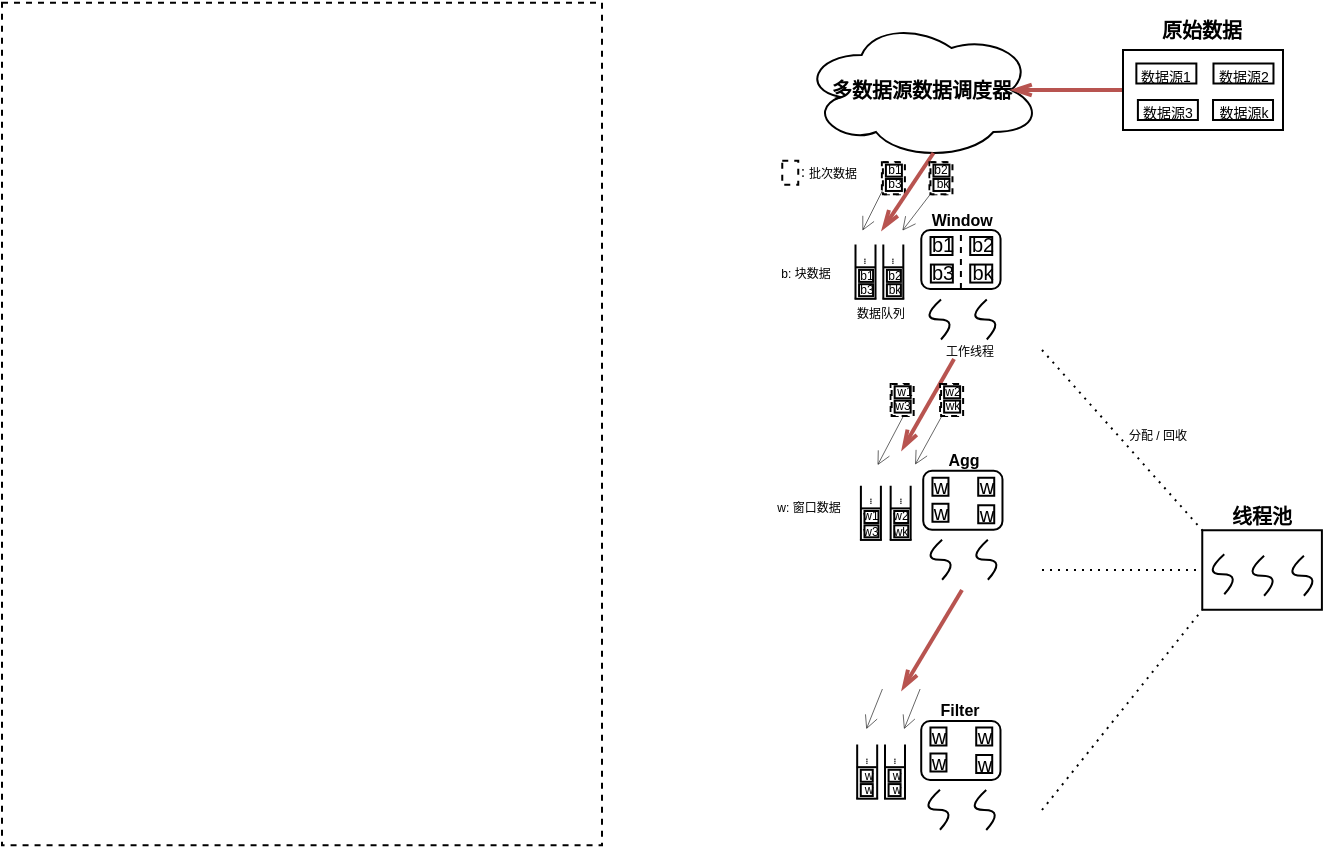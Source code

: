<mxfile version="16.1.0" type="github">
  <diagram id="TM8jc4NBS-P3mIar8RK_" name="第 1 页">
    <mxGraphModel dx="121" dy="525" grid="1" gridSize="10" guides="1" tooltips="1" connect="1" arrows="1" fold="1" page="1" pageScale="1" pageWidth="827" pageHeight="1169" math="0" shadow="0">
      <root>
        <mxCell id="0" />
        <mxCell id="1" parent="0" />
        <mxCell id="N-SnZ-NA4u7T5Xd_cY-z-521" value="" style="rounded=0;whiteSpace=wrap;html=1;sketch=0;fontSize=6;dashed=1;" parent="1" vertex="1">
          <mxGeometry x="1359.95" y="136.16" width="9" height="16" as="geometry" />
        </mxCell>
        <mxCell id="N-SnZ-NA4u7T5Xd_cY-z-418" value="" style="rounded=0;whiteSpace=wrap;html=1;sketch=0;fontSize=8;dashed=1;" parent="1" vertex="1">
          <mxGeometry x="920" y="56.36" width="300" height="421.28" as="geometry" />
        </mxCell>
        <mxCell id="N-SnZ-NA4u7T5Xd_cY-z-477" value="" style="rounded=0;whiteSpace=wrap;html=1;sketch=0;fontSize=6;dashed=1;" parent="1" vertex="1">
          <mxGeometry x="1360.45" y="136.16" width="11" height="16" as="geometry" />
        </mxCell>
        <mxCell id="N-SnZ-NA4u7T5Xd_cY-z-318" value="" style="rounded=0;whiteSpace=wrap;html=1;fontSize=10;strokeWidth=1;" parent="1" vertex="1">
          <mxGeometry x="1480.5" y="80" width="80" height="40" as="geometry" />
        </mxCell>
        <mxCell id="N-SnZ-NA4u7T5Xd_cY-z-319" value="&lt;font style=&quot;font-size: 7px&quot;&gt;数据源1&lt;/font&gt;" style="rounded=0;whiteSpace=wrap;html=1;fontSize=10;strokeWidth=1;" parent="1" vertex="1">
          <mxGeometry x="1487.18" y="86.75" width="30" height="10" as="geometry" />
        </mxCell>
        <mxCell id="N-SnZ-NA4u7T5Xd_cY-z-320" value="&lt;font style=&quot;font-size: 7px&quot;&gt;数据源2&lt;/font&gt;" style="rounded=0;whiteSpace=wrap;html=1;fontSize=10;strokeWidth=1;" parent="1" vertex="1">
          <mxGeometry x="1525.74" y="86.75" width="30" height="10" as="geometry" />
        </mxCell>
        <mxCell id="N-SnZ-NA4u7T5Xd_cY-z-322" value="&lt;font style=&quot;font-size: 7px&quot;&gt;数据源k&lt;/font&gt;" style="rounded=0;whiteSpace=wrap;html=1;fontSize=10;strokeWidth=1;" parent="1" vertex="1">
          <mxGeometry x="1525.51" y="105" width="30" height="10" as="geometry" />
        </mxCell>
        <mxCell id="N-SnZ-NA4u7T5Xd_cY-z-323" value="&lt;font size=&quot;1&quot;&gt;&lt;b&gt;多数据源数据调度器&lt;/b&gt;&lt;/font&gt;" style="ellipse;shape=cloud;whiteSpace=wrap;html=1;fontSize=5;strokeWidth=1;" parent="1" vertex="1">
          <mxGeometry x="1319.88" y="65" width="119.76" height="70" as="geometry" />
        </mxCell>
        <mxCell id="N-SnZ-NA4u7T5Xd_cY-z-324" value="&lt;font style=&quot;font-size: 10px&quot;&gt;&lt;b&gt;原始数据&lt;/b&gt;&lt;/font&gt;" style="text;html=1;strokeColor=none;fillColor=none;align=center;verticalAlign=middle;whiteSpace=wrap;rounded=0;sketch=0;" parent="1" vertex="1">
          <mxGeometry x="1496.36" y="60" width="48.29" height="20" as="geometry" />
        </mxCell>
        <mxCell id="N-SnZ-NA4u7T5Xd_cY-z-327" value="" style="rounded=1;whiteSpace=wrap;html=1;" parent="1" vertex="1">
          <mxGeometry x="1379.64" y="170" width="39.63" height="29.5" as="geometry" />
        </mxCell>
        <mxCell id="N-SnZ-NA4u7T5Xd_cY-z-328" value="" style="curved=1;endArrow=none;html=1;endFill=0;endSize=6;strokeWidth=1;" parent="1" edge="1">
          <mxGeometry width="50" height="50" relative="1" as="geometry">
            <mxPoint x="1412.39" y="224.75" as="sourcePoint" />
            <mxPoint x="1412.39" y="204.75" as="targetPoint" />
            <Array as="points">
              <mxPoint x="1421.39" y="214.75" />
              <mxPoint x="1401.39" y="214.75" />
            </Array>
          </mxGeometry>
        </mxCell>
        <mxCell id="N-SnZ-NA4u7T5Xd_cY-z-329" value="" style="curved=1;endArrow=none;html=1;endFill=0;" parent="1" edge="1">
          <mxGeometry width="50" height="50" relative="1" as="geometry">
            <mxPoint x="1389.51" y="224.75" as="sourcePoint" />
            <mxPoint x="1389.51" y="204.75" as="targetPoint" />
            <Array as="points">
              <mxPoint x="1398.51" y="214.75" />
              <mxPoint x="1378.51" y="214.75" />
            </Array>
          </mxGeometry>
        </mxCell>
        <mxCell id="N-SnZ-NA4u7T5Xd_cY-z-330" value="" style="shape=partialRectangle;whiteSpace=wrap;html=1;top=0;bottom=0;fillColor=none;" parent="1" vertex="1">
          <mxGeometry x="1346.75" y="177.81" width="10" height="26" as="geometry" />
        </mxCell>
        <mxCell id="N-SnZ-NA4u7T5Xd_cY-z-331" value="&lt;font style=&quot;font-size: 8px&quot;&gt;&lt;b&gt;&amp;nbsp;Window&lt;/b&gt;&lt;/font&gt;" style="text;html=1;strokeColor=none;fillColor=none;align=center;verticalAlign=middle;whiteSpace=wrap;rounded=0;fontSize=9;" parent="1" vertex="1">
          <mxGeometry x="1379.46" y="160" width="40" height="10" as="geometry" />
        </mxCell>
        <mxCell id="N-SnZ-NA4u7T5Xd_cY-z-332" value="&lt;font style=&quot;line-height: 1.4 ; font-size: 6px&quot;&gt;数据队列&lt;/font&gt;" style="text;html=1;strokeColor=none;fillColor=none;align=center;verticalAlign=middle;whiteSpace=wrap;rounded=0;fontSize=9;" parent="1" vertex="1">
          <mxGeometry x="1344.12" y="206.75" width="30.5" height="8.75" as="geometry" />
        </mxCell>
        <mxCell id="N-SnZ-NA4u7T5Xd_cY-z-333" value="&lt;font style=&quot;font-size: 6px&quot;&gt;工作线程&lt;/font&gt;" style="text;html=1;strokeColor=none;fillColor=none;align=center;verticalAlign=middle;whiteSpace=wrap;rounded=0;fontSize=9;" parent="1" vertex="1">
          <mxGeometry x="1388.02" y="225.5" width="31.98" height="9" as="geometry" />
        </mxCell>
        <mxCell id="N-SnZ-NA4u7T5Xd_cY-z-334" value="" style="rounded=0;whiteSpace=wrap;html=1;strokeWidth=1;" parent="1" vertex="1">
          <mxGeometry x="1348.54" y="189.94" width="7" height="6" as="geometry" />
        </mxCell>
        <mxCell id="N-SnZ-NA4u7T5Xd_cY-z-335" value="&lt;font style=&quot;font-size: 6px&quot;&gt;b1&lt;/font&gt;" style="text;html=1;strokeColor=none;fillColor=none;align=center;verticalAlign=middle;whiteSpace=wrap;rounded=0;fontSize=9;" parent="1" vertex="1">
          <mxGeometry x="1347.79" y="188.78" width="8.5" height="6" as="geometry" />
        </mxCell>
        <mxCell id="N-SnZ-NA4u7T5Xd_cY-z-336" value="" style="rounded=0;whiteSpace=wrap;html=1;strokeWidth=1;" parent="1" vertex="1">
          <mxGeometry x="1384.26" y="173.5" width="11" height="9" as="geometry" />
        </mxCell>
        <mxCell id="N-SnZ-NA4u7T5Xd_cY-z-337" value="&lt;font style=&quot;font-size: 10px&quot;&gt;b1&lt;/font&gt;" style="text;html=1;strokeColor=none;fillColor=none;align=center;verticalAlign=middle;whiteSpace=wrap;rounded=0;fontSize=9;" parent="1" vertex="1">
          <mxGeometry x="1385.74" y="174.62" width="8.5" height="5.75" as="geometry" />
        </mxCell>
        <mxCell id="N-SnZ-NA4u7T5Xd_cY-z-344" value="" style="endArrow=none;html=1;rounded=0;fontSize=7;endSize=6;strokeColor=default;strokeWidth=1;" parent="1" edge="1">
          <mxGeometry width="50" height="50" relative="1" as="geometry">
            <mxPoint x="1346.25" y="204.41" as="sourcePoint" />
            <mxPoint x="1357.25" y="204.41" as="targetPoint" />
          </mxGeometry>
        </mxCell>
        <mxCell id="N-SnZ-NA4u7T5Xd_cY-z-345" value="" style="endArrow=none;html=1;rounded=0;fontSize=7;endSize=6;strokeColor=default;strokeWidth=1;" parent="1" edge="1">
          <mxGeometry width="50" height="50" relative="1" as="geometry">
            <mxPoint x="1346.54" y="188.64" as="sourcePoint" />
            <mxPoint x="1356.54" y="188.64" as="targetPoint" />
          </mxGeometry>
        </mxCell>
        <mxCell id="N-SnZ-NA4u7T5Xd_cY-z-355" value="" style="rounded=1;whiteSpace=wrap;html=1;" parent="1" vertex="1">
          <mxGeometry x="1380.61" y="290.38" width="39.63" height="29.5" as="geometry" />
        </mxCell>
        <mxCell id="N-SnZ-NA4u7T5Xd_cY-z-356" value="" style="curved=1;endArrow=none;html=1;endFill=0;endSize=6;strokeWidth=1;" parent="1" edge="1">
          <mxGeometry width="50" height="50" relative="1" as="geometry">
            <mxPoint x="1412.93" y="344.88" as="sourcePoint" />
            <mxPoint x="1412.93" y="324.88" as="targetPoint" />
            <Array as="points">
              <mxPoint x="1421.93" y="334.88" />
              <mxPoint x="1401.93" y="334.88" />
            </Array>
          </mxGeometry>
        </mxCell>
        <mxCell id="N-SnZ-NA4u7T5Xd_cY-z-357" value="" style="curved=1;endArrow=none;html=1;endFill=0;" parent="1" edge="1">
          <mxGeometry width="50" height="50" relative="1" as="geometry">
            <mxPoint x="1390.05" y="344.88" as="sourcePoint" />
            <mxPoint x="1390.05" y="324.88" as="targetPoint" />
            <Array as="points">
              <mxPoint x="1399.05" y="334.88" />
              <mxPoint x="1379.05" y="334.88" />
            </Array>
          </mxGeometry>
        </mxCell>
        <mxCell id="N-SnZ-NA4u7T5Xd_cY-z-359" value="&lt;font style=&quot;font-size: 8px&quot;&gt;&lt;b&gt;Agg&lt;/b&gt;&lt;/font&gt;" style="text;html=1;strokeColor=none;fillColor=none;align=center;verticalAlign=middle;whiteSpace=wrap;rounded=0;fontSize=9;" parent="1" vertex="1">
          <mxGeometry x="1380.61" y="280.13" width="40.06" height="10" as="geometry" />
        </mxCell>
        <mxCell id="N-SnZ-NA4u7T5Xd_cY-z-362" value="" style="rounded=0;whiteSpace=wrap;html=1;strokeWidth=1;" parent="1" vertex="1">
          <mxGeometry x="1385.23" y="293.88" width="8" height="9" as="geometry" />
        </mxCell>
        <mxCell id="N-SnZ-NA4u7T5Xd_cY-z-363" value="&lt;font style=&quot;font-size: 10px&quot;&gt;w&lt;/font&gt;" style="text;html=1;strokeColor=none;fillColor=none;align=center;verticalAlign=middle;whiteSpace=wrap;rounded=0;fontSize=9;" parent="1" vertex="1">
          <mxGeometry x="1384.73" y="294.38" width="8.5" height="6.5" as="geometry" />
        </mxCell>
        <mxCell id="N-SnZ-NA4u7T5Xd_cY-z-364" value="" style="rounded=0;whiteSpace=wrap;html=1;strokeWidth=1;" parent="1" vertex="1">
          <mxGeometry x="1385.23" y="306.88" width="8" height="9" as="geometry" />
        </mxCell>
        <mxCell id="N-SnZ-NA4u7T5Xd_cY-z-365" value="&lt;font style=&quot;font-size: 10px&quot;&gt;w&lt;/font&gt;" style="text;html=1;strokeColor=none;fillColor=none;align=center;verticalAlign=middle;whiteSpace=wrap;rounded=0;fontSize=9;" parent="1" vertex="1">
          <mxGeometry x="1384.73" y="307.63" width="8.5" height="6.5" as="geometry" />
        </mxCell>
        <mxCell id="N-SnZ-NA4u7T5Xd_cY-z-366" value="" style="rounded=0;whiteSpace=wrap;html=1;strokeWidth=1;" parent="1" vertex="1">
          <mxGeometry x="1408.11" y="293.88" width="8" height="9" as="geometry" />
        </mxCell>
        <mxCell id="N-SnZ-NA4u7T5Xd_cY-z-367" value="&lt;font style=&quot;font-size: 10px&quot;&gt;w&lt;/font&gt;" style="text;html=1;strokeColor=none;fillColor=none;align=center;verticalAlign=middle;whiteSpace=wrap;rounded=0;fontSize=9;" parent="1" vertex="1">
          <mxGeometry x="1408.11" y="294.63" width="8.5" height="6.5" as="geometry" />
        </mxCell>
        <mxCell id="N-SnZ-NA4u7T5Xd_cY-z-368" value="" style="rounded=0;whiteSpace=wrap;html=1;strokeWidth=1;" parent="1" vertex="1">
          <mxGeometry x="1408.11" y="307.63" width="8" height="9" as="geometry" />
        </mxCell>
        <mxCell id="N-SnZ-NA4u7T5Xd_cY-z-369" value="&lt;font style=&quot;font-size: 10px&quot;&gt;w&lt;/font&gt;" style="text;html=1;strokeColor=none;fillColor=none;align=center;verticalAlign=middle;whiteSpace=wrap;rounded=0;fontSize=9;" parent="1" vertex="1">
          <mxGeometry x="1408.11" y="308.38" width="8.5" height="6.5" as="geometry" />
        </mxCell>
        <mxCell id="N-SnZ-NA4u7T5Xd_cY-z-381" value="" style="rounded=1;whiteSpace=wrap;html=1;" parent="1" vertex="1">
          <mxGeometry x="1379.61" y="415.5" width="39.63" height="29.5" as="geometry" />
        </mxCell>
        <mxCell id="N-SnZ-NA4u7T5Xd_cY-z-382" value="" style="curved=1;endArrow=none;html=1;endFill=0;endSize=6;strokeWidth=1;" parent="1" edge="1">
          <mxGeometry width="50" height="50" relative="1" as="geometry">
            <mxPoint x="1412.11" y="470" as="sourcePoint" />
            <mxPoint x="1412.11" y="450" as="targetPoint" />
            <Array as="points">
              <mxPoint x="1421.11" y="460" />
              <mxPoint x="1401.11" y="460" />
            </Array>
          </mxGeometry>
        </mxCell>
        <mxCell id="N-SnZ-NA4u7T5Xd_cY-z-383" value="" style="curved=1;endArrow=none;html=1;endFill=0;" parent="1" edge="1">
          <mxGeometry width="50" height="50" relative="1" as="geometry">
            <mxPoint x="1388.98" y="469.88" as="sourcePoint" />
            <mxPoint x="1388.98" y="449.88" as="targetPoint" />
            <Array as="points">
              <mxPoint x="1397.98" y="459.88" />
              <mxPoint x="1377.98" y="459.88" />
            </Array>
          </mxGeometry>
        </mxCell>
        <mxCell id="N-SnZ-NA4u7T5Xd_cY-z-385" value="&lt;font style=&quot;font-size: 8px&quot;&gt;&lt;b&gt;Filter&lt;/b&gt;&lt;/font&gt;" style="text;html=1;strokeColor=none;fillColor=none;align=center;verticalAlign=middle;whiteSpace=wrap;rounded=0;fontSize=9;" parent="1" vertex="1">
          <mxGeometry x="1378.8" y="405.25" width="40.06" height="10" as="geometry" />
        </mxCell>
        <mxCell id="N-SnZ-NA4u7T5Xd_cY-z-388" value="" style="rounded=0;whiteSpace=wrap;html=1;strokeWidth=1;" parent="1" vertex="1">
          <mxGeometry x="1384.23" y="418.75" width="8" height="9" as="geometry" />
        </mxCell>
        <mxCell id="N-SnZ-NA4u7T5Xd_cY-z-389" value="&lt;font style=&quot;font-size: 10px&quot;&gt;w&lt;/font&gt;" style="text;html=1;strokeColor=none;fillColor=none;align=center;verticalAlign=middle;whiteSpace=wrap;rounded=0;fontSize=9;" parent="1" vertex="1">
          <mxGeometry x="1383.73" y="419.25" width="8.5" height="6.5" as="geometry" />
        </mxCell>
        <mxCell id="N-SnZ-NA4u7T5Xd_cY-z-390" value="" style="rounded=0;whiteSpace=wrap;html=1;strokeWidth=1;" parent="1" vertex="1">
          <mxGeometry x="1384.23" y="431.75" width="8" height="9" as="geometry" />
        </mxCell>
        <mxCell id="N-SnZ-NA4u7T5Xd_cY-z-391" value="&lt;font style=&quot;font-size: 10px&quot;&gt;w&lt;/font&gt;" style="text;html=1;strokeColor=none;fillColor=none;align=center;verticalAlign=middle;whiteSpace=wrap;rounded=0;fontSize=9;" parent="1" vertex="1">
          <mxGeometry x="1383.73" y="432.5" width="8.5" height="6.5" as="geometry" />
        </mxCell>
        <mxCell id="N-SnZ-NA4u7T5Xd_cY-z-392" value="" style="rounded=0;whiteSpace=wrap;html=1;strokeWidth=1;" parent="1" vertex="1">
          <mxGeometry x="1407.11" y="418.75" width="8" height="9" as="geometry" />
        </mxCell>
        <mxCell id="N-SnZ-NA4u7T5Xd_cY-z-393" value="&lt;font style=&quot;font-size: 10px&quot;&gt;w&lt;/font&gt;" style="text;html=1;strokeColor=none;fillColor=none;align=center;verticalAlign=middle;whiteSpace=wrap;rounded=0;fontSize=9;" parent="1" vertex="1">
          <mxGeometry x="1407.11" y="419.5" width="8.5" height="6.5" as="geometry" />
        </mxCell>
        <mxCell id="N-SnZ-NA4u7T5Xd_cY-z-394" value="" style="rounded=0;whiteSpace=wrap;html=1;strokeWidth=1;" parent="1" vertex="1">
          <mxGeometry x="1407.11" y="432.5" width="8" height="9" as="geometry" />
        </mxCell>
        <mxCell id="N-SnZ-NA4u7T5Xd_cY-z-395" value="&lt;font style=&quot;font-size: 10px&quot;&gt;w&lt;/font&gt;" style="text;html=1;strokeColor=none;fillColor=none;align=center;verticalAlign=middle;whiteSpace=wrap;rounded=0;fontSize=9;" parent="1" vertex="1">
          <mxGeometry x="1406.61" y="433.25" width="8.5" height="6.5" as="geometry" />
        </mxCell>
        <mxCell id="N-SnZ-NA4u7T5Xd_cY-z-407" value="" style="rounded=0;whiteSpace=wrap;html=1;" parent="1" vertex="1">
          <mxGeometry x="1520.13" y="320.13" width="59.82" height="39.75" as="geometry" />
        </mxCell>
        <mxCell id="N-SnZ-NA4u7T5Xd_cY-z-408" value="" style="curved=1;endArrow=none;html=1;endFill=0;" parent="1" edge="1">
          <mxGeometry width="50" height="50" relative="1" as="geometry">
            <mxPoint x="1531.13" y="352.13" as="sourcePoint" />
            <mxPoint x="1531.13" y="332.13" as="targetPoint" />
            <Array as="points">
              <mxPoint x="1540.13" y="342.13" />
              <mxPoint x="1520.13" y="342.13" />
            </Array>
          </mxGeometry>
        </mxCell>
        <mxCell id="N-SnZ-NA4u7T5Xd_cY-z-409" value="" style="curved=1;endArrow=none;html=1;endFill=0;" parent="1" edge="1">
          <mxGeometry width="50" height="50" relative="1" as="geometry">
            <mxPoint x="1551.04" y="352.88" as="sourcePoint" />
            <mxPoint x="1551.04" y="332.88" as="targetPoint" />
            <Array as="points">
              <mxPoint x="1560.04" y="342.88" />
              <mxPoint x="1540.04" y="342.88" />
            </Array>
          </mxGeometry>
        </mxCell>
        <mxCell id="N-SnZ-NA4u7T5Xd_cY-z-410" value="" style="curved=1;endArrow=none;html=1;endFill=0;" parent="1" edge="1">
          <mxGeometry width="50" height="50" relative="1" as="geometry">
            <mxPoint x="1570.95" y="352.88" as="sourcePoint" />
            <mxPoint x="1570.95" y="332.88" as="targetPoint" />
            <Array as="points">
              <mxPoint x="1579.95" y="342.88" />
              <mxPoint x="1559.95" y="342.88" />
            </Array>
          </mxGeometry>
        </mxCell>
        <mxCell id="N-SnZ-NA4u7T5Xd_cY-z-411" value="&lt;b&gt;&lt;font style=&quot;font-size: 10px&quot;&gt;线程池&lt;/font&gt;&lt;/b&gt;" style="text;html=1;strokeColor=none;fillColor=none;align=center;verticalAlign=middle;whiteSpace=wrap;rounded=0;sketch=0;fontSize=8;" parent="1" vertex="1">
          <mxGeometry x="1529.92" y="303" width="40.25" height="19" as="geometry" />
        </mxCell>
        <mxCell id="N-SnZ-NA4u7T5Xd_cY-z-412" value="" style="endArrow=none;dashed=1;html=1;dashPattern=1 3;strokeWidth=1;rounded=1;sketch=0;fontSize=8;curved=0;entryX=0;entryY=0;entryDx=0;entryDy=0;" parent="1" target="N-SnZ-NA4u7T5Xd_cY-z-407" edge="1">
          <mxGeometry width="50" height="50" relative="1" as="geometry">
            <mxPoint x="1440" y="230" as="sourcePoint" />
            <mxPoint x="1530" y="340" as="targetPoint" />
          </mxGeometry>
        </mxCell>
        <mxCell id="N-SnZ-NA4u7T5Xd_cY-z-413" value="&lt;font style=&quot;font-size: 6px&quot;&gt;分配 / 回收&lt;/font&gt;" style="text;html=1;strokeColor=none;fillColor=none;align=center;verticalAlign=middle;whiteSpace=wrap;rounded=0;sketch=0;fontSize=8;" parent="1" vertex="1">
          <mxGeometry x="1477.95" y="266.32" width="40" height="12" as="geometry" />
        </mxCell>
        <mxCell id="N-SnZ-NA4u7T5Xd_cY-z-414" value="" style="endArrow=none;dashed=1;html=1;dashPattern=1 3;strokeWidth=1;rounded=1;sketch=0;fontSize=8;curved=0;entryX=0;entryY=0.5;entryDx=0;entryDy=0;" parent="1" target="N-SnZ-NA4u7T5Xd_cY-z-407" edge="1">
          <mxGeometry width="50" height="50" relative="1" as="geometry">
            <mxPoint x="1440" y="340" as="sourcePoint" />
            <mxPoint x="1510" y="340" as="targetPoint" />
          </mxGeometry>
        </mxCell>
        <mxCell id="N-SnZ-NA4u7T5Xd_cY-z-415" value="" style="endArrow=none;dashed=1;html=1;dashPattern=1 3;strokeWidth=1;rounded=1;sketch=0;fontSize=8;curved=0;entryX=0;entryY=1;entryDx=0;entryDy=0;" parent="1" target="N-SnZ-NA4u7T5Xd_cY-z-407" edge="1">
          <mxGeometry width="50" height="50" relative="1" as="geometry">
            <mxPoint x="1440" y="460" as="sourcePoint" />
            <mxPoint x="1530" y="360" as="targetPoint" />
          </mxGeometry>
        </mxCell>
        <mxCell id="N-SnZ-NA4u7T5Xd_cY-z-416" value="&lt;font style=&quot;font-size: 6px&quot;&gt;b: 块数据&lt;/font&gt;" style="text;html=1;strokeColor=none;fillColor=none;align=center;verticalAlign=middle;whiteSpace=wrap;rounded=0;sketch=0;fontSize=8;" parent="1" vertex="1">
          <mxGeometry x="1300.24" y="182.5" width="43.88" height="17.75" as="geometry" />
        </mxCell>
        <mxCell id="N-SnZ-NA4u7T5Xd_cY-z-417" value="&lt;font style=&quot;font-size: 6px&quot;&gt;w: 窗口数据&lt;/font&gt;" style="text;html=1;strokeColor=none;fillColor=none;align=center;verticalAlign=middle;whiteSpace=wrap;rounded=0;sketch=0;fontSize=8;" parent="1" vertex="1">
          <mxGeometry x="1303.49" y="298.87" width="40.88" height="17.75" as="geometry" />
        </mxCell>
        <mxCell id="N-SnZ-NA4u7T5Xd_cY-z-419" value="" style="endArrow=openThin;html=1;rounded=1;sketch=0;fontSize=8;curved=0;endFill=0;entryX=0.875;entryY=0.5;entryDx=0;entryDy=0;entryPerimeter=0;fillColor=#f8cecc;strokeColor=#b85450;strokeWidth=2;" parent="1" target="N-SnZ-NA4u7T5Xd_cY-z-323" edge="1">
          <mxGeometry width="50" height="50" relative="1" as="geometry">
            <mxPoint x="1480" y="100" as="sourcePoint" />
            <mxPoint x="1420" y="100" as="targetPoint" />
          </mxGeometry>
        </mxCell>
        <mxCell id="N-SnZ-NA4u7T5Xd_cY-z-420" value="" style="endArrow=openThin;html=1;rounded=1;sketch=0;fontSize=8;curved=0;exitX=0.55;exitY=0.95;exitDx=0;exitDy=0;exitPerimeter=0;endFill=0;fillColor=#f8cecc;strokeColor=#b85450;strokeWidth=2;" parent="1" source="N-SnZ-NA4u7T5Xd_cY-z-323" edge="1">
          <mxGeometry width="50" height="50" relative="1" as="geometry">
            <mxPoint x="1061.49" y="326" as="sourcePoint" />
            <mxPoint x="1360" y="170" as="targetPoint" />
          </mxGeometry>
        </mxCell>
        <mxCell id="N-SnZ-NA4u7T5Xd_cY-z-423" value="" style="endArrow=openThin;html=1;rounded=1;sketch=0;fontSize=8;curved=0;endFill=0;exitX=0.25;exitY=1;exitDx=0;exitDy=0;fillColor=#f8cecc;strokeColor=#b85450;strokeWidth=2;" parent="1" source="N-SnZ-NA4u7T5Xd_cY-z-333" edge="1">
          <mxGeometry width="50" height="50" relative="1" as="geometry">
            <mxPoint x="1380" y="226.88" as="sourcePoint" />
            <mxPoint x="1370" y="280" as="targetPoint" />
          </mxGeometry>
        </mxCell>
        <mxCell id="N-SnZ-NA4u7T5Xd_cY-z-426" value="" style="endArrow=openThin;html=1;rounded=1;sketch=0;fontSize=8;curved=0;endFill=0;fillColor=#f8cecc;strokeColor=#b85450;strokeWidth=2;" parent="1" edge="1">
          <mxGeometry width="50" height="50" relative="1" as="geometry">
            <mxPoint x="1400" y="350" as="sourcePoint" />
            <mxPoint x="1370" y="400" as="targetPoint" />
          </mxGeometry>
        </mxCell>
        <mxCell id="N-SnZ-NA4u7T5Xd_cY-z-454" value="&lt;p style=&quot;line-height: 0.2&quot;&gt;.&lt;br&gt;.&lt;br&gt;.&lt;/p&gt;" style="text;html=1;strokeColor=none;fillColor=none;align=center;verticalAlign=middle;whiteSpace=wrap;rounded=0;sketch=0;fontSize=6;" parent="1" vertex="1">
          <mxGeometry x="1347.29" y="178.78" width="9" height="10" as="geometry" />
        </mxCell>
        <mxCell id="N-SnZ-NA4u7T5Xd_cY-z-458" value="" style="endArrow=none;dashed=1;html=1;rounded=1;sketch=0;fontSize=6;curved=0;entryX=0.5;entryY=0;entryDx=0;entryDy=0;exitX=0.5;exitY=1;exitDx=0;exitDy=0;" parent="1" source="N-SnZ-NA4u7T5Xd_cY-z-327" target="N-SnZ-NA4u7T5Xd_cY-z-327" edge="1">
          <mxGeometry width="50" height="50" relative="1" as="geometry">
            <mxPoint x="1450" y="210" as="sourcePoint" />
            <mxPoint x="1500" y="160" as="targetPoint" />
          </mxGeometry>
        </mxCell>
        <mxCell id="N-SnZ-NA4u7T5Xd_cY-z-459" value="" style="rounded=0;whiteSpace=wrap;html=1;strokeWidth=1;" parent="1" vertex="1">
          <mxGeometry x="1348.54" y="197.1" width="7" height="6" as="geometry" />
        </mxCell>
        <mxCell id="N-SnZ-NA4u7T5Xd_cY-z-460" value="&lt;font style=&quot;font-size: 6px&quot;&gt;b3&lt;/font&gt;" style="text;html=1;strokeColor=none;fillColor=none;align=center;verticalAlign=middle;whiteSpace=wrap;rounded=0;fontSize=9;" parent="1" vertex="1">
          <mxGeometry x="1347.79" y="195.94" width="8.5" height="6" as="geometry" />
        </mxCell>
        <mxCell id="N-SnZ-NA4u7T5Xd_cY-z-461" value="" style="shape=partialRectangle;whiteSpace=wrap;html=1;top=0;bottom=0;fillColor=none;" parent="1" vertex="1">
          <mxGeometry x="1360.66" y="177.81" width="10" height="26" as="geometry" />
        </mxCell>
        <mxCell id="N-SnZ-NA4u7T5Xd_cY-z-462" value="" style="rounded=0;whiteSpace=wrap;html=1;strokeWidth=1;" parent="1" vertex="1">
          <mxGeometry x="1362.45" y="189.94" width="7" height="6" as="geometry" />
        </mxCell>
        <mxCell id="N-SnZ-NA4u7T5Xd_cY-z-463" value="&lt;font style=&quot;font-size: 6px&quot;&gt;b2&lt;/font&gt;" style="text;html=1;strokeColor=none;fillColor=none;align=center;verticalAlign=middle;whiteSpace=wrap;rounded=0;fontSize=9;" parent="1" vertex="1">
          <mxGeometry x="1361.7" y="188.78" width="8.5" height="6" as="geometry" />
        </mxCell>
        <mxCell id="N-SnZ-NA4u7T5Xd_cY-z-464" value="" style="endArrow=none;html=1;rounded=0;fontSize=7;endSize=6;strokeColor=default;strokeWidth=1;" parent="1" edge="1">
          <mxGeometry width="50" height="50" relative="1" as="geometry">
            <mxPoint x="1360.16" y="204.41" as="sourcePoint" />
            <mxPoint x="1371.16" y="204.41" as="targetPoint" />
          </mxGeometry>
        </mxCell>
        <mxCell id="N-SnZ-NA4u7T5Xd_cY-z-465" value="" style="endArrow=none;html=1;rounded=0;fontSize=7;endSize=6;strokeColor=default;strokeWidth=1;" parent="1" edge="1">
          <mxGeometry width="50" height="50" relative="1" as="geometry">
            <mxPoint x="1360.45" y="188.64" as="sourcePoint" />
            <mxPoint x="1370.45" y="188.64" as="targetPoint" />
          </mxGeometry>
        </mxCell>
        <mxCell id="N-SnZ-NA4u7T5Xd_cY-z-466" value="&lt;p style=&quot;line-height: 0.2&quot;&gt;.&lt;br&gt;.&lt;br&gt;.&lt;/p&gt;" style="text;html=1;strokeColor=none;fillColor=none;align=center;verticalAlign=middle;whiteSpace=wrap;rounded=0;sketch=0;fontSize=6;" parent="1" vertex="1">
          <mxGeometry x="1361.2" y="178.78" width="9" height="10" as="geometry" />
        </mxCell>
        <mxCell id="N-SnZ-NA4u7T5Xd_cY-z-467" value="" style="rounded=0;whiteSpace=wrap;html=1;strokeWidth=1;" parent="1" vertex="1">
          <mxGeometry x="1362.45" y="197.1" width="7" height="6" as="geometry" />
        </mxCell>
        <mxCell id="N-SnZ-NA4u7T5Xd_cY-z-468" value="&lt;font style=&quot;font-size: 6px&quot;&gt;bk&lt;/font&gt;" style="text;html=1;strokeColor=none;fillColor=none;align=center;verticalAlign=middle;whiteSpace=wrap;rounded=0;fontSize=9;" parent="1" vertex="1">
          <mxGeometry x="1361.7" y="195.94" width="8.5" height="6" as="geometry" />
        </mxCell>
        <mxCell id="N-SnZ-NA4u7T5Xd_cY-z-470" value="" style="rounded=0;whiteSpace=wrap;html=1;strokeWidth=1;" parent="1" vertex="1">
          <mxGeometry x="1361.95" y="137.32" width="8" height="6" as="geometry" />
        </mxCell>
        <mxCell id="N-SnZ-NA4u7T5Xd_cY-z-471" value="&lt;font style=&quot;font-size: 6px&quot;&gt;b1&lt;/font&gt;" style="text;html=1;strokeColor=none;fillColor=none;align=center;verticalAlign=middle;whiteSpace=wrap;rounded=0;fontSize=9;" parent="1" vertex="1">
          <mxGeometry x="1361.7" y="136.16" width="8.5" height="6" as="geometry" />
        </mxCell>
        <mxCell id="N-SnZ-NA4u7T5Xd_cY-z-475" value="" style="rounded=0;whiteSpace=wrap;html=1;strokeWidth=1;" parent="1" vertex="1">
          <mxGeometry x="1361.95" y="144.48" width="8" height="6" as="geometry" />
        </mxCell>
        <mxCell id="N-SnZ-NA4u7T5Xd_cY-z-476" value="&lt;font style=&quot;font-size: 6px&quot;&gt;b3&lt;/font&gt;" style="text;html=1;strokeColor=none;fillColor=none;align=center;verticalAlign=middle;whiteSpace=wrap;rounded=0;fontSize=9;" parent="1" vertex="1">
          <mxGeometry x="1361.95" y="143.32" width="8.5" height="6" as="geometry" />
        </mxCell>
        <mxCell id="N-SnZ-NA4u7T5Xd_cY-z-499" value="" style="shape=partialRectangle;whiteSpace=wrap;html=1;top=0;bottom=0;fillColor=none;" parent="1" vertex="1">
          <mxGeometry x="1347.59" y="427.75" width="10" height="26" as="geometry" />
        </mxCell>
        <mxCell id="N-SnZ-NA4u7T5Xd_cY-z-500" value="" style="rounded=0;whiteSpace=wrap;html=1;strokeWidth=1;" parent="1" vertex="1">
          <mxGeometry x="1349.38" y="439.88" width="6" height="6" as="geometry" />
        </mxCell>
        <mxCell id="N-SnZ-NA4u7T5Xd_cY-z-501" value="&lt;font style=&quot;font-size: 6px&quot;&gt;w&lt;/font&gt;" style="text;html=1;strokeColor=none;fillColor=none;align=center;verticalAlign=middle;whiteSpace=wrap;rounded=0;fontSize=9;" parent="1" vertex="1">
          <mxGeometry x="1348.63" y="438.72" width="8.5" height="6" as="geometry" />
        </mxCell>
        <mxCell id="N-SnZ-NA4u7T5Xd_cY-z-502" value="" style="endArrow=none;html=1;rounded=0;fontSize=7;endSize=6;strokeColor=default;strokeWidth=1;" parent="1" edge="1">
          <mxGeometry width="50" height="50" relative="1" as="geometry">
            <mxPoint x="1347.09" y="454.35" as="sourcePoint" />
            <mxPoint x="1358.09" y="454.35" as="targetPoint" />
          </mxGeometry>
        </mxCell>
        <mxCell id="N-SnZ-NA4u7T5Xd_cY-z-503" value="" style="endArrow=none;html=1;rounded=0;fontSize=7;endSize=6;strokeColor=default;strokeWidth=1;" parent="1" edge="1">
          <mxGeometry width="50" height="50" relative="1" as="geometry">
            <mxPoint x="1347.38" y="438.58" as="sourcePoint" />
            <mxPoint x="1357.38" y="438.58" as="targetPoint" />
          </mxGeometry>
        </mxCell>
        <mxCell id="N-SnZ-NA4u7T5Xd_cY-z-504" value="&lt;p style=&quot;line-height: 0.2&quot;&gt;.&lt;br&gt;.&lt;br&gt;.&lt;/p&gt;" style="text;html=1;strokeColor=none;fillColor=none;align=center;verticalAlign=middle;whiteSpace=wrap;rounded=0;sketch=0;fontSize=6;" parent="1" vertex="1">
          <mxGeometry x="1348.13" y="428.72" width="9" height="10" as="geometry" />
        </mxCell>
        <mxCell id="N-SnZ-NA4u7T5Xd_cY-z-505" value="" style="rounded=0;whiteSpace=wrap;html=1;strokeWidth=1;" parent="1" vertex="1">
          <mxGeometry x="1349.38" y="447.04" width="6" height="6" as="geometry" />
        </mxCell>
        <mxCell id="N-SnZ-NA4u7T5Xd_cY-z-506" value="&lt;font style=&quot;font-size: 6px&quot;&gt;w&lt;/font&gt;" style="text;html=1;strokeColor=none;fillColor=none;align=center;verticalAlign=middle;whiteSpace=wrap;rounded=0;fontSize=9;" parent="1" vertex="1">
          <mxGeometry x="1348.63" y="445.88" width="8.5" height="6" as="geometry" />
        </mxCell>
        <mxCell id="N-SnZ-NA4u7T5Xd_cY-z-507" value="" style="shape=partialRectangle;whiteSpace=wrap;html=1;top=0;bottom=0;fillColor=none;" parent="1" vertex="1">
          <mxGeometry x="1361.5" y="427.75" width="10" height="26" as="geometry" />
        </mxCell>
        <mxCell id="N-SnZ-NA4u7T5Xd_cY-z-508" value="" style="rounded=0;whiteSpace=wrap;html=1;strokeWidth=1;" parent="1" vertex="1">
          <mxGeometry x="1363.29" y="439.88" width="6" height="6" as="geometry" />
        </mxCell>
        <mxCell id="N-SnZ-NA4u7T5Xd_cY-z-509" value="&lt;font style=&quot;font-size: 6px&quot;&gt;w&lt;/font&gt;" style="text;html=1;strokeColor=none;fillColor=none;align=center;verticalAlign=middle;whiteSpace=wrap;rounded=0;fontSize=9;" parent="1" vertex="1">
          <mxGeometry x="1362.54" y="438.72" width="8.5" height="6" as="geometry" />
        </mxCell>
        <mxCell id="N-SnZ-NA4u7T5Xd_cY-z-510" value="" style="endArrow=none;html=1;rounded=0;fontSize=7;endSize=6;strokeColor=default;strokeWidth=1;" parent="1" edge="1">
          <mxGeometry width="50" height="50" relative="1" as="geometry">
            <mxPoint x="1361.0" y="454.35" as="sourcePoint" />
            <mxPoint x="1372" y="454.35" as="targetPoint" />
          </mxGeometry>
        </mxCell>
        <mxCell id="N-SnZ-NA4u7T5Xd_cY-z-511" value="" style="endArrow=none;html=1;rounded=0;fontSize=7;endSize=6;strokeColor=default;strokeWidth=1;" parent="1" edge="1">
          <mxGeometry width="50" height="50" relative="1" as="geometry">
            <mxPoint x="1361.29" y="438.58" as="sourcePoint" />
            <mxPoint x="1371.29" y="438.58" as="targetPoint" />
          </mxGeometry>
        </mxCell>
        <mxCell id="N-SnZ-NA4u7T5Xd_cY-z-512" value="&lt;p style=&quot;line-height: 0.2&quot;&gt;.&lt;br&gt;.&lt;br&gt;.&lt;/p&gt;" style="text;html=1;strokeColor=none;fillColor=none;align=center;verticalAlign=middle;whiteSpace=wrap;rounded=0;sketch=0;fontSize=6;" parent="1" vertex="1">
          <mxGeometry x="1362.04" y="428.72" width="9" height="10" as="geometry" />
        </mxCell>
        <mxCell id="N-SnZ-NA4u7T5Xd_cY-z-513" value="" style="rounded=0;whiteSpace=wrap;html=1;strokeWidth=1;" parent="1" vertex="1">
          <mxGeometry x="1363.29" y="447.04" width="6" height="6" as="geometry" />
        </mxCell>
        <mxCell id="N-SnZ-NA4u7T5Xd_cY-z-514" value="&lt;font style=&quot;font-size: 6px&quot;&gt;w&lt;/font&gt;" style="text;html=1;strokeColor=none;fillColor=none;align=center;verticalAlign=middle;whiteSpace=wrap;rounded=0;fontSize=9;" parent="1" vertex="1">
          <mxGeometry x="1362.54" y="445.88" width="8.5" height="6" as="geometry" />
        </mxCell>
        <mxCell id="N-SnZ-NA4u7T5Xd_cY-z-520" value="&lt;font style=&quot;font-size: 7px&quot;&gt;数据源3&lt;/font&gt;" style="rounded=0;whiteSpace=wrap;html=1;fontSize=10;strokeWidth=1;" parent="1" vertex="1">
          <mxGeometry x="1487.95" y="105" width="30" height="10" as="geometry" />
        </mxCell>
        <mxCell id="AdIuGmh6w0Zo5zslEujJ-15" value="" style="endArrow=none;html=1;rounded=0;fontSize=3;entryX=0.006;entryY=0.865;entryDx=0;entryDy=0;entryPerimeter=0;strokeWidth=0.3;startArrow=open;startFill=0;" edge="1" parent="1" target="N-SnZ-NA4u7T5Xd_cY-z-521">
          <mxGeometry width="50" height="50" relative="1" as="geometry">
            <mxPoint x="1350" y="170" as="sourcePoint" />
            <mxPoint x="1350" y="160" as="targetPoint" />
          </mxGeometry>
        </mxCell>
        <mxCell id="AdIuGmh6w0Zo5zslEujJ-16" value="" style="endArrow=none;html=1;rounded=0;fontSize=3;entryX=0;entryY=1;entryDx=0;entryDy=0;strokeWidth=0.3;startArrow=open;startFill=0;" edge="1" parent="1">
          <mxGeometry width="50" height="50" relative="1" as="geometry">
            <mxPoint x="1370" y="170" as="sourcePoint" />
            <mxPoint x="1384.99" y="150.48" as="targetPoint" />
          </mxGeometry>
        </mxCell>
        <mxCell id="AdIuGmh6w0Zo5zslEujJ-22" value="" style="endArrow=none;html=1;rounded=0;fontSize=3;entryX=0.5;entryY=1;entryDx=0;entryDy=0;strokeWidth=0.3;startArrow=open;startFill=0;" edge="1" parent="1" target="AdIuGmh6w0Zo5zslEujJ-44">
          <mxGeometry width="50" height="50" relative="1" as="geometry">
            <mxPoint x="1357.59" y="287.25" as="sourcePoint" />
            <mxPoint x="1365.594" y="267.25" as="targetPoint" />
          </mxGeometry>
        </mxCell>
        <mxCell id="AdIuGmh6w0Zo5zslEujJ-23" value="" style="endArrow=none;html=1;rounded=0;fontSize=3;entryX=0;entryY=1;entryDx=0;entryDy=0;strokeWidth=0.3;startArrow=open;startFill=0;" edge="1" parent="1" target="AdIuGmh6w0Zo5zslEujJ-50">
          <mxGeometry width="50" height="50" relative="1" as="geometry">
            <mxPoint x="1376.36" y="287" as="sourcePoint" />
            <mxPoint x="1384.364" y="267.0" as="targetPoint" />
          </mxGeometry>
        </mxCell>
        <mxCell id="AdIuGmh6w0Zo5zslEujJ-29" value="" style="endArrow=none;html=1;rounded=0;fontSize=3;entryX=0.006;entryY=0.865;entryDx=0;entryDy=0;entryPerimeter=0;strokeWidth=0.3;startArrow=open;startFill=0;" edge="1" parent="1">
          <mxGeometry width="50" height="50" relative="1" as="geometry">
            <mxPoint x="1351.95" y="419.25" as="sourcePoint" />
            <mxPoint x="1359.954" y="399.25" as="targetPoint" />
          </mxGeometry>
        </mxCell>
        <mxCell id="AdIuGmh6w0Zo5zslEujJ-30" value="" style="endArrow=none;html=1;rounded=0;fontSize=3;entryX=0.006;entryY=0.865;entryDx=0;entryDy=0;entryPerimeter=0;strokeWidth=0.3;startArrow=open;startFill=0;" edge="1" parent="1">
          <mxGeometry width="50" height="50" relative="1" as="geometry">
            <mxPoint x="1370.8" y="419.25" as="sourcePoint" />
            <mxPoint x="1378.804" y="399.25" as="targetPoint" />
          </mxGeometry>
        </mxCell>
        <mxCell id="AdIuGmh6w0Zo5zslEujJ-31" value="" style="rounded=0;whiteSpace=wrap;html=1;strokeWidth=1;" vertex="1" parent="1">
          <mxGeometry x="1384.43" y="187.28" width="11" height="9" as="geometry" />
        </mxCell>
        <mxCell id="AdIuGmh6w0Zo5zslEujJ-32" value="&lt;font style=&quot;font-size: 10px&quot;&gt;b3&lt;/font&gt;" style="text;html=1;strokeColor=none;fillColor=none;align=center;verticalAlign=middle;whiteSpace=wrap;rounded=0;fontSize=9;" vertex="1" parent="1">
          <mxGeometry x="1385.91" y="188.4" width="8.5" height="5.75" as="geometry" />
        </mxCell>
        <mxCell id="AdIuGmh6w0Zo5zslEujJ-33" value="" style="rounded=0;whiteSpace=wrap;html=1;strokeWidth=1;" vertex="1" parent="1">
          <mxGeometry x="1404.11" y="173.5" width="11" height="9" as="geometry" />
        </mxCell>
        <mxCell id="AdIuGmh6w0Zo5zslEujJ-34" value="&lt;font style=&quot;font-size: 10px&quot;&gt;b2&lt;/font&gt;" style="text;html=1;strokeColor=none;fillColor=none;align=center;verticalAlign=middle;whiteSpace=wrap;rounded=0;fontSize=9;" vertex="1" parent="1">
          <mxGeometry x="1405.59" y="174.62" width="8.5" height="5.75" as="geometry" />
        </mxCell>
        <mxCell id="AdIuGmh6w0Zo5zslEujJ-35" value="" style="rounded=0;whiteSpace=wrap;html=1;strokeWidth=1;" vertex="1" parent="1">
          <mxGeometry x="1404.11" y="187.28" width="11" height="9" as="geometry" />
        </mxCell>
        <mxCell id="AdIuGmh6w0Zo5zslEujJ-36" value="&lt;font style=&quot;font-size: 10px&quot;&gt;bk&lt;/font&gt;" style="text;html=1;strokeColor=none;fillColor=none;align=center;verticalAlign=middle;whiteSpace=wrap;rounded=0;fontSize=9;" vertex="1" parent="1">
          <mxGeometry x="1405.59" y="188.4" width="8.5" height="5.75" as="geometry" />
        </mxCell>
        <mxCell id="AdIuGmh6w0Zo5zslEujJ-37" value="" style="rounded=0;whiteSpace=wrap;html=1;sketch=0;fontSize=6;dashed=1;" vertex="1" parent="1">
          <mxGeometry x="1383.73" y="136.16" width="9" height="16" as="geometry" />
        </mxCell>
        <mxCell id="AdIuGmh6w0Zo5zslEujJ-38" value="" style="rounded=0;whiteSpace=wrap;html=1;sketch=0;fontSize=6;dashed=1;" vertex="1" parent="1">
          <mxGeometry x="1384.23" y="136.16" width="11" height="16" as="geometry" />
        </mxCell>
        <mxCell id="AdIuGmh6w0Zo5zslEujJ-39" value="" style="rounded=0;whiteSpace=wrap;html=1;strokeWidth=1;" vertex="1" parent="1">
          <mxGeometry x="1385.73" y="137.32" width="8" height="6" as="geometry" />
        </mxCell>
        <mxCell id="AdIuGmh6w0Zo5zslEujJ-40" value="&lt;font style=&quot;font-size: 6px&quot;&gt;b2&lt;/font&gt;" style="text;html=1;strokeColor=none;fillColor=none;align=center;verticalAlign=middle;whiteSpace=wrap;rounded=0;fontSize=9;" vertex="1" parent="1">
          <mxGeometry x="1385.48" y="136.16" width="8.5" height="6" as="geometry" />
        </mxCell>
        <mxCell id="AdIuGmh6w0Zo5zslEujJ-41" value="" style="rounded=0;whiteSpace=wrap;html=1;strokeWidth=1;" vertex="1" parent="1">
          <mxGeometry x="1385.73" y="144.48" width="8" height="6" as="geometry" />
        </mxCell>
        <mxCell id="AdIuGmh6w0Zo5zslEujJ-42" value="&lt;font style=&quot;font-size: 6px&quot;&gt;bk&lt;/font&gt;" style="text;html=1;strokeColor=none;fillColor=none;align=center;verticalAlign=middle;whiteSpace=wrap;rounded=0;fontSize=9;" vertex="1" parent="1">
          <mxGeometry x="1385.73" y="143.32" width="8.5" height="6" as="geometry" />
        </mxCell>
        <mxCell id="AdIuGmh6w0Zo5zslEujJ-43" value="" style="rounded=0;whiteSpace=wrap;html=1;sketch=0;fontSize=6;dashed=1;" vertex="1" parent="1">
          <mxGeometry x="1364.33" y="246.98" width="9" height="16" as="geometry" />
        </mxCell>
        <mxCell id="AdIuGmh6w0Zo5zslEujJ-44" value="" style="rounded=0;whiteSpace=wrap;html=1;sketch=0;fontSize=6;dashed=1;" vertex="1" parent="1">
          <mxGeometry x="1364.83" y="246.98" width="11" height="16" as="geometry" />
        </mxCell>
        <mxCell id="AdIuGmh6w0Zo5zslEujJ-45" value="" style="rounded=0;whiteSpace=wrap;html=1;strokeWidth=1;" vertex="1" parent="1">
          <mxGeometry x="1366.33" y="248.14" width="8" height="6" as="geometry" />
        </mxCell>
        <mxCell id="AdIuGmh6w0Zo5zslEujJ-46" value="&lt;font style=&quot;font-size: 6px&quot;&gt;w1&lt;/font&gt;" style="text;html=1;strokeColor=none;fillColor=none;align=center;verticalAlign=middle;whiteSpace=wrap;rounded=0;fontSize=9;" vertex="1" parent="1">
          <mxGeometry x="1367.09" y="246.98" width="8.5" height="6" as="geometry" />
        </mxCell>
        <mxCell id="AdIuGmh6w0Zo5zslEujJ-47" value="" style="rounded=0;whiteSpace=wrap;html=1;strokeWidth=1;" vertex="1" parent="1">
          <mxGeometry x="1366.33" y="255.3" width="8" height="6" as="geometry" />
        </mxCell>
        <mxCell id="AdIuGmh6w0Zo5zslEujJ-48" value="&lt;font style=&quot;font-size: 6px&quot;&gt;w3&lt;/font&gt;" style="text;html=1;strokeColor=none;fillColor=none;align=center;verticalAlign=middle;whiteSpace=wrap;rounded=0;fontSize=9;" vertex="1" parent="1">
          <mxGeometry x="1366.33" y="254.14" width="8.5" height="6" as="geometry" />
        </mxCell>
        <mxCell id="AdIuGmh6w0Zo5zslEujJ-49" value="" style="rounded=0;whiteSpace=wrap;html=1;sketch=0;fontSize=6;dashed=1;" vertex="1" parent="1">
          <mxGeometry x="1389.06" y="246.98" width="9" height="16" as="geometry" />
        </mxCell>
        <mxCell id="AdIuGmh6w0Zo5zslEujJ-50" value="" style="rounded=0;whiteSpace=wrap;html=1;sketch=0;fontSize=6;dashed=1;" vertex="1" parent="1">
          <mxGeometry x="1389.56" y="246.98" width="11" height="16" as="geometry" />
        </mxCell>
        <mxCell id="AdIuGmh6w0Zo5zslEujJ-51" value="" style="rounded=0;whiteSpace=wrap;html=1;strokeWidth=1;" vertex="1" parent="1">
          <mxGeometry x="1391.06" y="248.14" width="8" height="6" as="geometry" />
        </mxCell>
        <mxCell id="AdIuGmh6w0Zo5zslEujJ-52" value="&lt;font style=&quot;font-size: 6px&quot;&gt;w2&lt;/font&gt;" style="text;html=1;strokeColor=none;fillColor=none;align=center;verticalAlign=middle;whiteSpace=wrap;rounded=0;fontSize=9;" vertex="1" parent="1">
          <mxGeometry x="1391.39" y="246.98" width="8.5" height="6" as="geometry" />
        </mxCell>
        <mxCell id="AdIuGmh6w0Zo5zslEujJ-53" value="" style="rounded=0;whiteSpace=wrap;html=1;strokeWidth=1;" vertex="1" parent="1">
          <mxGeometry x="1391.06" y="255.3" width="8" height="6" as="geometry" />
        </mxCell>
        <mxCell id="AdIuGmh6w0Zo5zslEujJ-54" value="&lt;font style=&quot;font-size: 6px&quot;&gt;wk&lt;/font&gt;" style="text;html=1;strokeColor=none;fillColor=none;align=center;verticalAlign=middle;whiteSpace=wrap;rounded=0;fontSize=9;" vertex="1" parent="1">
          <mxGeometry x="1390.56" y="254.14" width="8.5" height="6" as="geometry" />
        </mxCell>
        <mxCell id="AdIuGmh6w0Zo5zslEujJ-55" value="" style="shape=partialRectangle;whiteSpace=wrap;html=1;top=0;bottom=0;fillColor=none;" vertex="1" parent="1">
          <mxGeometry x="1349.45" y="298.37" width="10" height="26" as="geometry" />
        </mxCell>
        <mxCell id="AdIuGmh6w0Zo5zslEujJ-56" value="" style="rounded=0;whiteSpace=wrap;html=1;strokeWidth=1;" vertex="1" parent="1">
          <mxGeometry x="1351.24" y="310.5" width="7" height="6" as="geometry" />
        </mxCell>
        <mxCell id="AdIuGmh6w0Zo5zslEujJ-57" value="&lt;font style=&quot;font-size: 6px&quot;&gt;w1&lt;/font&gt;" style="text;html=1;strokeColor=none;fillColor=none;align=center;verticalAlign=middle;whiteSpace=wrap;rounded=0;fontSize=9;" vertex="1" parent="1">
          <mxGeometry x="1350.49" y="309.34" width="8.5" height="6" as="geometry" />
        </mxCell>
        <mxCell id="AdIuGmh6w0Zo5zslEujJ-58" value="" style="endArrow=none;html=1;rounded=0;fontSize=7;endSize=6;strokeColor=default;strokeWidth=1;" edge="1" parent="1">
          <mxGeometry width="50" height="50" relative="1" as="geometry">
            <mxPoint x="1348.95" y="324.97" as="sourcePoint" />
            <mxPoint x="1359.95" y="324.97" as="targetPoint" />
          </mxGeometry>
        </mxCell>
        <mxCell id="AdIuGmh6w0Zo5zslEujJ-59" value="" style="endArrow=none;html=1;rounded=0;fontSize=7;endSize=6;strokeColor=default;strokeWidth=1;" edge="1" parent="1">
          <mxGeometry width="50" height="50" relative="1" as="geometry">
            <mxPoint x="1349.24" y="309.2" as="sourcePoint" />
            <mxPoint x="1359.24" y="309.2" as="targetPoint" />
          </mxGeometry>
        </mxCell>
        <mxCell id="AdIuGmh6w0Zo5zslEujJ-60" value="&lt;p style=&quot;line-height: 0.2&quot;&gt;.&lt;br&gt;.&lt;br&gt;.&lt;/p&gt;" style="text;html=1;strokeColor=none;fillColor=none;align=center;verticalAlign=middle;whiteSpace=wrap;rounded=0;sketch=0;fontSize=6;" vertex="1" parent="1">
          <mxGeometry x="1349.99" y="299.34" width="9" height="10" as="geometry" />
        </mxCell>
        <mxCell id="AdIuGmh6w0Zo5zslEujJ-61" value="" style="rounded=0;whiteSpace=wrap;html=1;strokeWidth=1;" vertex="1" parent="1">
          <mxGeometry x="1351.24" y="317.66" width="7" height="6" as="geometry" />
        </mxCell>
        <mxCell id="AdIuGmh6w0Zo5zslEujJ-62" value="&lt;font style=&quot;font-size: 6px&quot;&gt;w3&lt;/font&gt;" style="text;html=1;strokeColor=none;fillColor=none;align=center;verticalAlign=middle;whiteSpace=wrap;rounded=0;fontSize=9;" vertex="1" parent="1">
          <mxGeometry x="1350.49" y="316.5" width="8.5" height="6" as="geometry" />
        </mxCell>
        <mxCell id="AdIuGmh6w0Zo5zslEujJ-63" value="" style="shape=partialRectangle;whiteSpace=wrap;html=1;top=0;bottom=0;fillColor=none;" vertex="1" parent="1">
          <mxGeometry x="1364.33" y="298.37" width="10" height="26" as="geometry" />
        </mxCell>
        <mxCell id="AdIuGmh6w0Zo5zslEujJ-64" value="" style="rounded=0;whiteSpace=wrap;html=1;strokeWidth=1;" vertex="1" parent="1">
          <mxGeometry x="1366.12" y="310.5" width="7" height="6" as="geometry" />
        </mxCell>
        <mxCell id="AdIuGmh6w0Zo5zslEujJ-65" value="&lt;font style=&quot;font-size: 6px&quot;&gt;w2&lt;/font&gt;" style="text;html=1;strokeColor=none;fillColor=none;align=center;verticalAlign=middle;whiteSpace=wrap;rounded=0;fontSize=9;" vertex="1" parent="1">
          <mxGeometry x="1365.37" y="309.34" width="8.5" height="6" as="geometry" />
        </mxCell>
        <mxCell id="AdIuGmh6w0Zo5zslEujJ-66" value="" style="endArrow=none;html=1;rounded=0;fontSize=7;endSize=6;strokeColor=default;strokeWidth=1;" edge="1" parent="1">
          <mxGeometry width="50" height="50" relative="1" as="geometry">
            <mxPoint x="1363.83" y="324.97" as="sourcePoint" />
            <mxPoint x="1374.83" y="324.97" as="targetPoint" />
          </mxGeometry>
        </mxCell>
        <mxCell id="AdIuGmh6w0Zo5zslEujJ-67" value="" style="endArrow=none;html=1;rounded=0;fontSize=7;endSize=6;strokeColor=default;strokeWidth=1;" edge="1" parent="1">
          <mxGeometry width="50" height="50" relative="1" as="geometry">
            <mxPoint x="1364.12" y="309.2" as="sourcePoint" />
            <mxPoint x="1374.12" y="309.2" as="targetPoint" />
          </mxGeometry>
        </mxCell>
        <mxCell id="AdIuGmh6w0Zo5zslEujJ-68" value="&lt;p style=&quot;line-height: 0.2&quot;&gt;.&lt;br&gt;.&lt;br&gt;.&lt;/p&gt;" style="text;html=1;strokeColor=none;fillColor=none;align=center;verticalAlign=middle;whiteSpace=wrap;rounded=0;sketch=0;fontSize=6;" vertex="1" parent="1">
          <mxGeometry x="1364.87" y="299.34" width="9" height="10" as="geometry" />
        </mxCell>
        <mxCell id="AdIuGmh6w0Zo5zslEujJ-69" value="" style="rounded=0;whiteSpace=wrap;html=1;strokeWidth=1;" vertex="1" parent="1">
          <mxGeometry x="1366.12" y="317.66" width="7" height="6" as="geometry" />
        </mxCell>
        <mxCell id="AdIuGmh6w0Zo5zslEujJ-70" value="&lt;font style=&quot;font-size: 6px&quot;&gt;wk&lt;/font&gt;" style="text;html=1;strokeColor=none;fillColor=none;align=center;verticalAlign=middle;whiteSpace=wrap;rounded=0;fontSize=9;" vertex="1" parent="1">
          <mxGeometry x="1365.49" y="316.5" width="8.5" height="6" as="geometry" />
        </mxCell>
        <mxCell id="AdIuGmh6w0Zo5zslEujJ-71" value="" style="rounded=0;whiteSpace=wrap;html=1;sketch=0;fontSize=6;dashed=1;" vertex="1" parent="1">
          <mxGeometry x="1310.13" y="135.32" width="8" height="12" as="geometry" />
        </mxCell>
        <mxCell id="AdIuGmh6w0Zo5zslEujJ-74" value="&lt;font style=&quot;font-size: 6px&quot;&gt;：批次数据&lt;/font&gt;" style="text;html=1;strokeColor=none;fillColor=none;align=center;verticalAlign=middle;whiteSpace=wrap;rounded=0;fontSize=5;" vertex="1" parent="1">
          <mxGeometry x="1316.01" y="135.32" width="33.37" height="14" as="geometry" />
        </mxCell>
      </root>
    </mxGraphModel>
  </diagram>
</mxfile>
